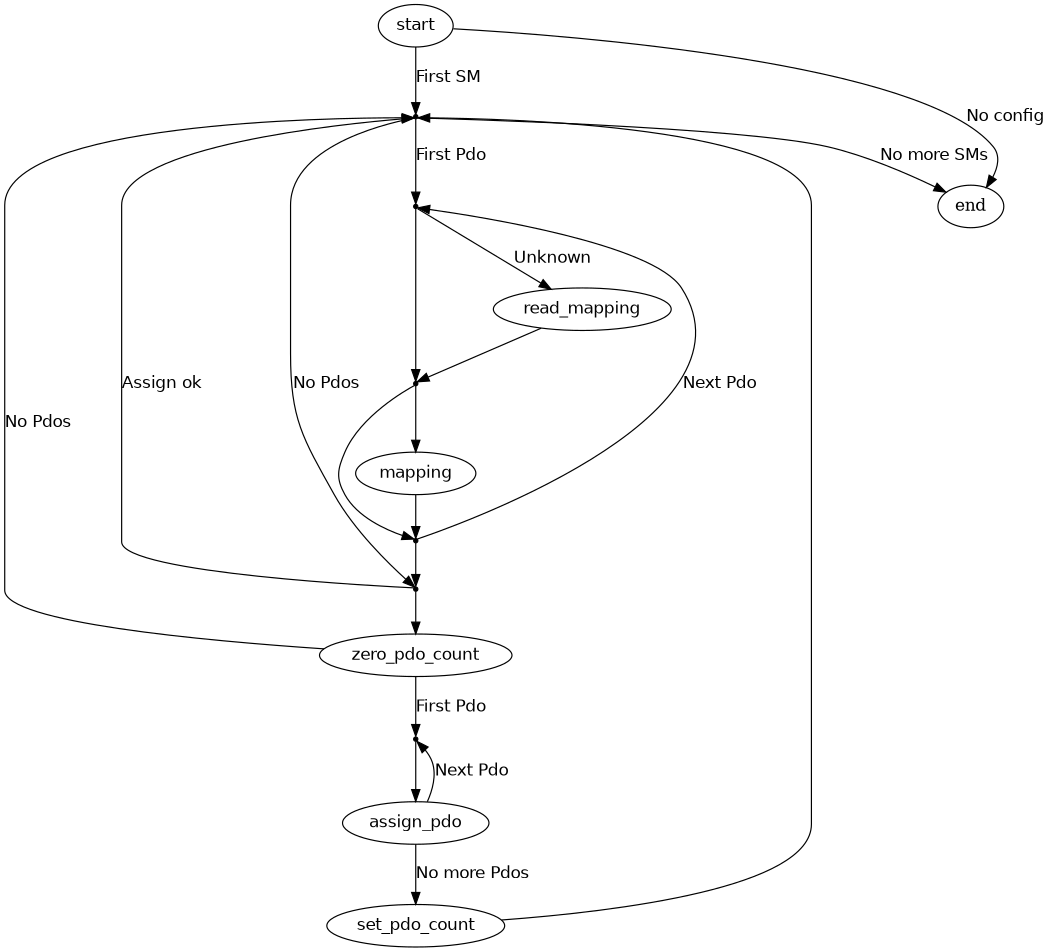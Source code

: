 
/* $Id$ */

digraph pdo_conf {
    size="7,9"
    center=1
	ratio=fill

    start [fontname="Helvetica"]
    start -> action_next_sync [fontname="Helvetica",label="First SM",weight=10]
    start -> end [fontname="Helvetica",label="No config"]

    action_next_sync [shape=point,label=""]
    action_next_sync -> action_check_assignment [fontname="Helvetica",label="No Pdos"]
    action_next_sync -> action_pdo_mapping [fontname="Helvetica",label="First Pdo",weight=10]
    action_next_sync -> end [fontname="Helvetica",label="No more SMs"]

    action_pdo_mapping [shape=point,label=""]
    action_pdo_mapping -> read_mapping [fontname="Helvetica",label="Unknown"]
    action_pdo_mapping -> action_check_mapping [weight=10]

    read_mapping [fontname="Helvetica"]
    read_mapping -> action_check_mapping

    action_check_mapping [shape=point,label=""]
    action_check_mapping -> action_next_pdo_mapping
    action_check_mapping -> mapping [weight=10]

    mapping [fontname="Helvetica"]
    mapping -> action_next_pdo_mapping [weight=10]

    action_next_pdo_mapping [shape=point,label=""]
    action_next_pdo_mapping -> action_check_assignment [weight=10]
    action_next_pdo_mapping -> action_pdo_mapping
    [fontname="Helvetica",label="Next Pdo"]

    action_check_assignment [shape=point,label=""]
    action_check_assignment -> action_next_sync [fontname="Helvetica",label="Assign ok"]
    action_check_assignment -> zero_pdo_count [weight=10]

    zero_pdo_count [fontname="Helvetica"]
    zero_pdo_count -> action_next_sync [fontname="Helvetica",label="No Pdos"]
    zero_pdo_count -> action_assign_pdo [fontname="Helvetica",label="First Pdo", weight=10]

    action_assign_pdo [shape=point,label=""]
    action_assign_pdo -> assign_pdo [weight=10]

    assign_pdo [fontname="Helvetica"]
    assign_pdo -> set_pdo_count [fontname="Helvetica",label="No more Pdos", weight=10]
    assign_pdo -> action_assign_pdo [fontname="Helvetica",label="Next Pdo"]

    set_pdo_count [fontname="Helvetica"]
    set_pdo_count -> action_next_sync
}
